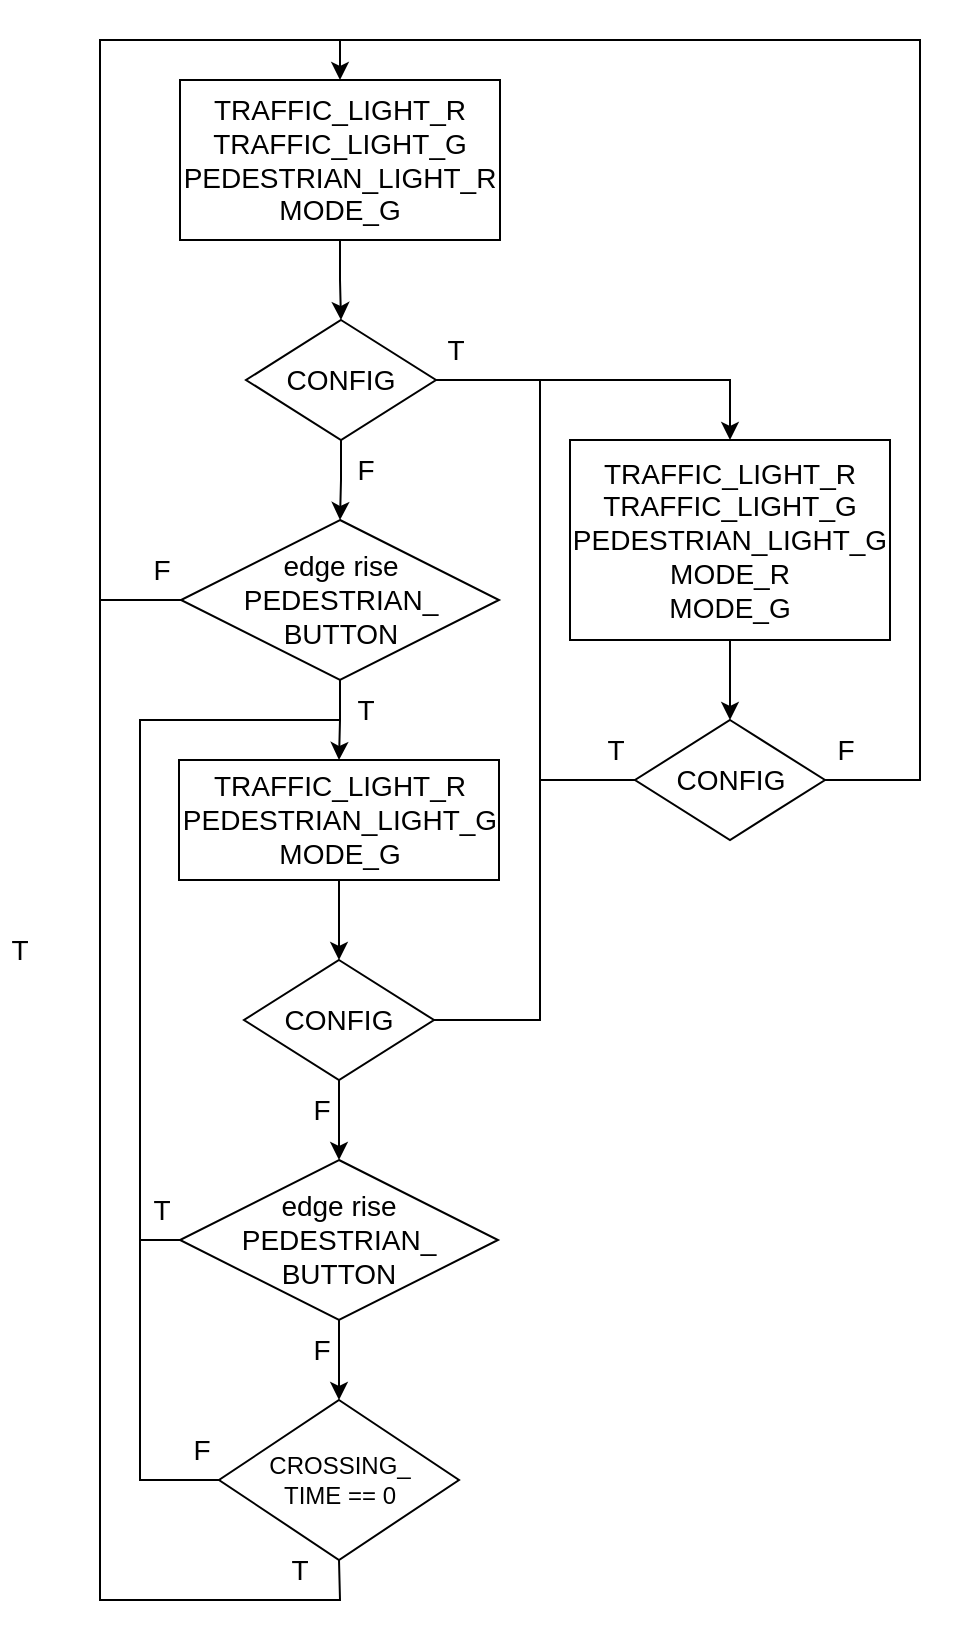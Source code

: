 <mxfile version="24.2.5" type="device">
  <diagram id="i2WykhCaVZXRe_rqQTYT" name="Page-1">
    <mxGraphModel dx="880" dy="532" grid="1" gridSize="10" guides="1" tooltips="1" connect="1" arrows="1" fold="1" page="1" pageScale="1" pageWidth="827" pageHeight="1169" math="0" shadow="0">
      <root>
        <mxCell id="0" />
        <mxCell id="1" parent="0" />
        <mxCell id="Zp_-aZVynQkVbPPxiM5z-57" value="" style="rounded=0;whiteSpace=wrap;html=1;strokeColor=none;fillColor=none;" parent="1" vertex="1">
          <mxGeometry x="120" y="20" width="450" height="820" as="geometry" />
        </mxCell>
        <mxCell id="Zp_-aZVynQkVbPPxiM5z-8" value="" style="edgeStyle=orthogonalEdgeStyle;rounded=0;orthogonalLoop=1;jettySize=auto;html=1;" parent="1" source="Zp_-aZVynQkVbPPxiM5z-2" target="Zp_-aZVynQkVbPPxiM5z-7" edge="1">
          <mxGeometry relative="1" as="geometry" />
        </mxCell>
        <mxCell id="Zp_-aZVynQkVbPPxiM5z-2" value="&lt;font style=&quot;font-size: 14px;&quot;&gt;TRAFFIC_LIGHT_R&lt;/font&gt;&lt;div style=&quot;font-size: 14px;&quot;&gt;&lt;font style=&quot;font-size: 14px;&quot;&gt;TRAFFIC_LIGHT_G&lt;/font&gt;&lt;/div&gt;&lt;div style=&quot;font-size: 14px;&quot;&gt;&lt;font style=&quot;font-size: 14px;&quot;&gt;PEDESTRIAN_LIGHT_R&lt;/font&gt;&lt;/div&gt;&lt;div style=&quot;font-size: 14px;&quot;&gt;&lt;font style=&quot;font-size: 14px;&quot;&gt;MODE_G&lt;/font&gt;&lt;/div&gt;" style="rounded=0;whiteSpace=wrap;html=1;" parent="1" vertex="1">
          <mxGeometry x="180" y="60" width="160" height="80" as="geometry" />
        </mxCell>
        <mxCell id="Zp_-aZVynQkVbPPxiM5z-15" value="" style="edgeStyle=orthogonalEdgeStyle;rounded=0;orthogonalLoop=1;jettySize=auto;html=1;" parent="1" source="Zp_-aZVynQkVbPPxiM5z-3" target="Zp_-aZVynQkVbPPxiM5z-11" edge="1">
          <mxGeometry relative="1" as="geometry" />
        </mxCell>
        <mxCell id="Zp_-aZVynQkVbPPxiM5z-3" value="&lt;span style=&quot;font-size: 14px;&quot;&gt;edge rise&lt;/span&gt;&lt;div&gt;&lt;span style=&quot;font-size: 14px; background-color: initial;&quot;&gt;PEDESTRIAN_&lt;/span&gt;&lt;div&gt;&lt;span style=&quot;font-size: 14px;&quot;&gt;BUTTON&lt;/span&gt;&lt;/div&gt;&lt;/div&gt;" style="rhombus;whiteSpace=wrap;html=1;" parent="1" vertex="1">
          <mxGeometry x="180.5" y="280" width="159" height="80" as="geometry" />
        </mxCell>
        <mxCell id="Zp_-aZVynQkVbPPxiM5z-9" value="" style="edgeStyle=orthogonalEdgeStyle;rounded=0;orthogonalLoop=1;jettySize=auto;html=1;" parent="1" source="Zp_-aZVynQkVbPPxiM5z-7" target="Zp_-aZVynQkVbPPxiM5z-3" edge="1">
          <mxGeometry relative="1" as="geometry" />
        </mxCell>
        <mxCell id="Zp_-aZVynQkVbPPxiM5z-29" style="edgeStyle=orthogonalEdgeStyle;rounded=0;orthogonalLoop=1;jettySize=auto;html=1;entryX=0.5;entryY=0;entryDx=0;entryDy=0;" parent="1" source="Zp_-aZVynQkVbPPxiM5z-7" target="Zp_-aZVynQkVbPPxiM5z-28" edge="1">
          <mxGeometry relative="1" as="geometry" />
        </mxCell>
        <mxCell id="Zp_-aZVynQkVbPPxiM5z-7" value="&lt;font style=&quot;font-size: 14px;&quot;&gt;CONFIG&lt;/font&gt;" style="rhombus;whiteSpace=wrap;html=1;" parent="1" vertex="1">
          <mxGeometry x="213" y="180" width="95" height="60" as="geometry" />
        </mxCell>
        <mxCell id="Zp_-aZVynQkVbPPxiM5z-10" value="&lt;font style=&quot;font-size: 14px;&quot;&gt;F&lt;/font&gt;" style="text;html=1;align=center;verticalAlign=middle;whiteSpace=wrap;rounded=0;" parent="1" vertex="1">
          <mxGeometry x="262.5" y="240" width="20" height="30" as="geometry" />
        </mxCell>
        <mxCell id="Zp_-aZVynQkVbPPxiM5z-17" value="" style="edgeStyle=orthogonalEdgeStyle;rounded=0;orthogonalLoop=1;jettySize=auto;html=1;" parent="1" source="Zp_-aZVynQkVbPPxiM5z-11" target="Zp_-aZVynQkVbPPxiM5z-16" edge="1">
          <mxGeometry relative="1" as="geometry" />
        </mxCell>
        <mxCell id="Zp_-aZVynQkVbPPxiM5z-11" value="&lt;span style=&quot;font-size: 14px;&quot;&gt;TRAFFIC_LIGHT_R&lt;/span&gt;&lt;div&gt;&lt;span style=&quot;font-size: 14px;&quot;&gt;PEDESTRIAN_LIGHT_G&lt;/span&gt;&lt;span style=&quot;font-size: 14px;&quot;&gt;&lt;br&gt;&lt;/span&gt;&lt;/div&gt;&lt;div&gt;&lt;span style=&quot;font-size: 14px;&quot;&gt;MODE_G&lt;/span&gt;&lt;/div&gt;" style="rounded=0;whiteSpace=wrap;html=1;" parent="1" vertex="1">
          <mxGeometry x="179.5" y="400" width="160" height="60" as="geometry" />
        </mxCell>
        <mxCell id="Zp_-aZVynQkVbPPxiM5z-19" value="" style="edgeStyle=orthogonalEdgeStyle;rounded=0;orthogonalLoop=1;jettySize=auto;html=1;" parent="1" source="Zp_-aZVynQkVbPPxiM5z-16" target="Zp_-aZVynQkVbPPxiM5z-18" edge="1">
          <mxGeometry relative="1" as="geometry" />
        </mxCell>
        <mxCell id="Zp_-aZVynQkVbPPxiM5z-16" value="&lt;font style=&quot;font-size: 14px;&quot;&gt;CONFIG&lt;/font&gt;" style="rhombus;whiteSpace=wrap;html=1;" parent="1" vertex="1">
          <mxGeometry x="212" y="500" width="95" height="60" as="geometry" />
        </mxCell>
        <mxCell id="Zp_-aZVynQkVbPPxiM5z-21" value="" style="edgeStyle=orthogonalEdgeStyle;rounded=0;orthogonalLoop=1;jettySize=auto;html=1;entryX=0.5;entryY=0;entryDx=0;entryDy=0;" parent="1" source="Zp_-aZVynQkVbPPxiM5z-18" target="Zp_-aZVynQkVbPPxiM5z-20" edge="1">
          <mxGeometry relative="1" as="geometry">
            <mxPoint x="259.5" y="720" as="targetPoint" />
          </mxGeometry>
        </mxCell>
        <mxCell id="Zp_-aZVynQkVbPPxiM5z-18" value="&lt;span style=&quot;font-size: 14px;&quot;&gt;edge rise&lt;/span&gt;&lt;div&gt;&lt;span style=&quot;font-size: 14px; background-color: initial;&quot;&gt;PEDESTRIAN_&lt;/span&gt;&lt;div&gt;&lt;span style=&quot;font-size: 14px;&quot;&gt;BUTTON&lt;/span&gt;&lt;/div&gt;&lt;/div&gt;" style="rhombus;whiteSpace=wrap;html=1;" parent="1" vertex="1">
          <mxGeometry x="180" y="600" width="159" height="80" as="geometry" />
        </mxCell>
        <mxCell id="Zp_-aZVynQkVbPPxiM5z-20" value="CROSSING_&lt;div&gt;TIME == 0&lt;/div&gt;" style="rhombus;whiteSpace=wrap;html=1;" parent="1" vertex="1">
          <mxGeometry x="199.5" y="720" width="120" height="80" as="geometry" />
        </mxCell>
        <mxCell id="Zp_-aZVynQkVbPPxiM5z-25" value="" style="endArrow=none;html=1;rounded=0;entryX=0.5;entryY=1;entryDx=0;entryDy=0;startArrow=classic;startFill=1;" parent="1" target="Zp_-aZVynQkVbPPxiM5z-20" edge="1">
          <mxGeometry width="50" height="50" relative="1" as="geometry">
            <mxPoint x="260" y="60" as="sourcePoint" />
            <mxPoint x="199" y="780" as="targetPoint" />
            <Array as="points">
              <mxPoint x="260" y="40" />
              <mxPoint x="140" y="40" />
              <mxPoint x="140" y="820" />
              <mxPoint x="260" y="820" />
            </Array>
          </mxGeometry>
        </mxCell>
        <mxCell id="Zp_-aZVynQkVbPPxiM5z-31" value="" style="edgeStyle=orthogonalEdgeStyle;rounded=0;orthogonalLoop=1;jettySize=auto;html=1;" parent="1" source="Zp_-aZVynQkVbPPxiM5z-28" target="Zp_-aZVynQkVbPPxiM5z-30" edge="1">
          <mxGeometry relative="1" as="geometry" />
        </mxCell>
        <mxCell id="Zp_-aZVynQkVbPPxiM5z-28" value="&lt;font style=&quot;font-size: 14px;&quot;&gt;TRAFFIC_LIGHT_R&lt;/font&gt;&lt;div style=&quot;font-size: 14px;&quot;&gt;TRAFFIC_LIGHT_G&lt;/div&gt;&lt;div style=&quot;font-size: 14px;&quot;&gt;PEDESTRIAN_LIGHT_G&lt;/div&gt;&lt;div style=&quot;font-size: 14px;&quot;&gt;MODE_R&lt;/div&gt;&lt;div style=&quot;font-size: 14px;&quot;&gt;MODE_G&lt;/div&gt;" style="rounded=0;whiteSpace=wrap;html=1;" parent="1" vertex="1">
          <mxGeometry x="375" y="240" width="160" height="100" as="geometry" />
        </mxCell>
        <mxCell id="Zp_-aZVynQkVbPPxiM5z-30" value="&lt;font style=&quot;font-size: 14px;&quot;&gt;CONFIG&lt;/font&gt;" style="rhombus;whiteSpace=wrap;html=1;" parent="1" vertex="1">
          <mxGeometry x="407.5" y="380" width="95" height="60" as="geometry" />
        </mxCell>
        <mxCell id="Zp_-aZVynQkVbPPxiM5z-32" value="" style="endArrow=none;html=1;rounded=0;exitX=1;exitY=0.5;exitDx=0;exitDy=0;" parent="1" source="Zp_-aZVynQkVbPPxiM5z-30" edge="1">
          <mxGeometry width="50" height="50" relative="1" as="geometry">
            <mxPoint x="550" y="430" as="sourcePoint" />
            <mxPoint x="260" y="40" as="targetPoint" />
            <Array as="points">
              <mxPoint x="550" y="410" />
              <mxPoint x="550" y="40" />
            </Array>
          </mxGeometry>
        </mxCell>
        <mxCell id="Zp_-aZVynQkVbPPxiM5z-39" value="&lt;font style=&quot;font-size: 14px;&quot;&gt;T&lt;/font&gt;" style="text;html=1;align=center;verticalAlign=middle;whiteSpace=wrap;rounded=0;" parent="1" vertex="1">
          <mxGeometry x="160.5" y="610" width="20" height="30" as="geometry" />
        </mxCell>
        <mxCell id="Zp_-aZVynQkVbPPxiM5z-40" value="&lt;font style=&quot;font-size: 14px;&quot;&gt;T&lt;/font&gt;" style="text;html=1;align=center;verticalAlign=middle;whiteSpace=wrap;rounded=0;" parent="1" vertex="1">
          <mxGeometry x="308" y="180" width="20" height="30" as="geometry" />
        </mxCell>
        <mxCell id="Zp_-aZVynQkVbPPxiM5z-41" value="&lt;font style=&quot;font-size: 14px;&quot;&gt;F&lt;/font&gt;" style="text;html=1;align=center;verticalAlign=middle;whiteSpace=wrap;rounded=0;" parent="1" vertex="1">
          <mxGeometry x="240.5" y="560" width="20" height="30" as="geometry" />
        </mxCell>
        <mxCell id="Zp_-aZVynQkVbPPxiM5z-42" value="&lt;font style=&quot;font-size: 14px;&quot;&gt;T&lt;/font&gt;" style="text;html=1;align=center;verticalAlign=middle;whiteSpace=wrap;rounded=0;" parent="1" vertex="1">
          <mxGeometry x="90" y="480" width="20" height="30" as="geometry" />
        </mxCell>
        <mxCell id="Zp_-aZVynQkVbPPxiM5z-43" value="" style="endArrow=none;html=1;rounded=0;entryX=0;entryY=0.5;entryDx=0;entryDy=0;" parent="1" target="Zp_-aZVynQkVbPPxiM5z-3" edge="1">
          <mxGeometry width="50" height="50" relative="1" as="geometry">
            <mxPoint x="140" y="320" as="sourcePoint" />
            <mxPoint x="170" y="490" as="targetPoint" />
          </mxGeometry>
        </mxCell>
        <mxCell id="Zp_-aZVynQkVbPPxiM5z-48" value="&lt;font style=&quot;font-size: 14px;&quot;&gt;F&lt;/font&gt;" style="text;html=1;align=center;verticalAlign=middle;whiteSpace=wrap;rounded=0;" parent="1" vertex="1">
          <mxGeometry x="240.5" y="680" width="20" height="30" as="geometry" />
        </mxCell>
        <mxCell id="Zp_-aZVynQkVbPPxiM5z-49" value="&lt;font style=&quot;font-size: 14px;&quot;&gt;T&lt;/font&gt;" style="text;html=1;align=center;verticalAlign=middle;whiteSpace=wrap;rounded=0;" parent="1" vertex="1">
          <mxGeometry x="262.5" y="360" width="20" height="30" as="geometry" />
        </mxCell>
        <mxCell id="Zp_-aZVynQkVbPPxiM5z-50" value="" style="endArrow=none;html=1;rounded=0;entryX=0;entryY=0.5;entryDx=0;entryDy=0;" parent="1" target="Zp_-aZVynQkVbPPxiM5z-30" edge="1">
          <mxGeometry width="50" height="50" relative="1" as="geometry">
            <mxPoint x="360" y="210" as="sourcePoint" />
            <mxPoint x="565" y="230" as="targetPoint" />
            <Array as="points">
              <mxPoint x="360" y="410" />
            </Array>
          </mxGeometry>
        </mxCell>
        <mxCell id="Zp_-aZVynQkVbPPxiM5z-51" value="&lt;font style=&quot;font-size: 14px;&quot;&gt;F&lt;/font&gt;" style="text;html=1;align=center;verticalAlign=middle;whiteSpace=wrap;rounded=0;" parent="1" vertex="1">
          <mxGeometry x="502.5" y="380" width="20" height="30" as="geometry" />
        </mxCell>
        <mxCell id="Zp_-aZVynQkVbPPxiM5z-52" value="&lt;font style=&quot;font-size: 14px;&quot;&gt;T&lt;/font&gt;" style="text;html=1;align=center;verticalAlign=middle;whiteSpace=wrap;rounded=0;" parent="1" vertex="1">
          <mxGeometry x="387.5" y="380" width="20" height="30" as="geometry" />
        </mxCell>
        <mxCell id="Zp_-aZVynQkVbPPxiM5z-56" value="&lt;font style=&quot;font-size: 14px;&quot;&gt;T&lt;/font&gt;" style="text;html=1;align=center;verticalAlign=middle;whiteSpace=wrap;rounded=0;" parent="1" vertex="1">
          <mxGeometry x="230" y="790" width="20" height="30" as="geometry" />
        </mxCell>
        <mxCell id="J6d_X3kzc_UPFSZ_Ns8p-1" value="" style="endArrow=none;html=1;rounded=0;exitX=0;exitY=0.5;exitDx=0;exitDy=0;" edge="1" parent="1" source="Zp_-aZVynQkVbPPxiM5z-18">
          <mxGeometry width="50" height="50" relative="1" as="geometry">
            <mxPoint x="390" y="590" as="sourcePoint" />
            <mxPoint x="260" y="380" as="targetPoint" />
            <Array as="points">
              <mxPoint x="160" y="640" />
              <mxPoint x="160" y="380" />
            </Array>
          </mxGeometry>
        </mxCell>
        <mxCell id="J6d_X3kzc_UPFSZ_Ns8p-2" value="" style="endArrow=none;html=1;rounded=0;entryX=0;entryY=0.5;entryDx=0;entryDy=0;" edge="1" parent="1" target="Zp_-aZVynQkVbPPxiM5z-20">
          <mxGeometry width="50" height="50" relative="1" as="geometry">
            <mxPoint x="160" y="640" as="sourcePoint" />
            <mxPoint x="440" y="680" as="targetPoint" />
            <Array as="points">
              <mxPoint x="160" y="760" />
            </Array>
          </mxGeometry>
        </mxCell>
        <mxCell id="J6d_X3kzc_UPFSZ_Ns8p-3" value="&lt;font style=&quot;font-size: 14px;&quot;&gt;F&lt;/font&gt;" style="text;html=1;align=center;verticalAlign=middle;whiteSpace=wrap;rounded=0;" vertex="1" parent="1">
          <mxGeometry x="180.5" y="730" width="20" height="30" as="geometry" />
        </mxCell>
        <mxCell id="J6d_X3kzc_UPFSZ_Ns8p-4" value="&lt;font style=&quot;font-size: 14px;&quot;&gt;F&lt;/font&gt;" style="text;html=1;align=center;verticalAlign=middle;whiteSpace=wrap;rounded=0;" vertex="1" parent="1">
          <mxGeometry x="160.5" y="290" width="20" height="30" as="geometry" />
        </mxCell>
        <mxCell id="J6d_X3kzc_UPFSZ_Ns8p-5" value="" style="endArrow=none;html=1;rounded=0;exitX=1;exitY=0.5;exitDx=0;exitDy=0;" edge="1" parent="1" source="Zp_-aZVynQkVbPPxiM5z-16">
          <mxGeometry width="50" height="50" relative="1" as="geometry">
            <mxPoint x="390" y="450" as="sourcePoint" />
            <mxPoint x="360" y="410" as="targetPoint" />
            <Array as="points">
              <mxPoint x="360" y="530" />
            </Array>
          </mxGeometry>
        </mxCell>
      </root>
    </mxGraphModel>
  </diagram>
</mxfile>
